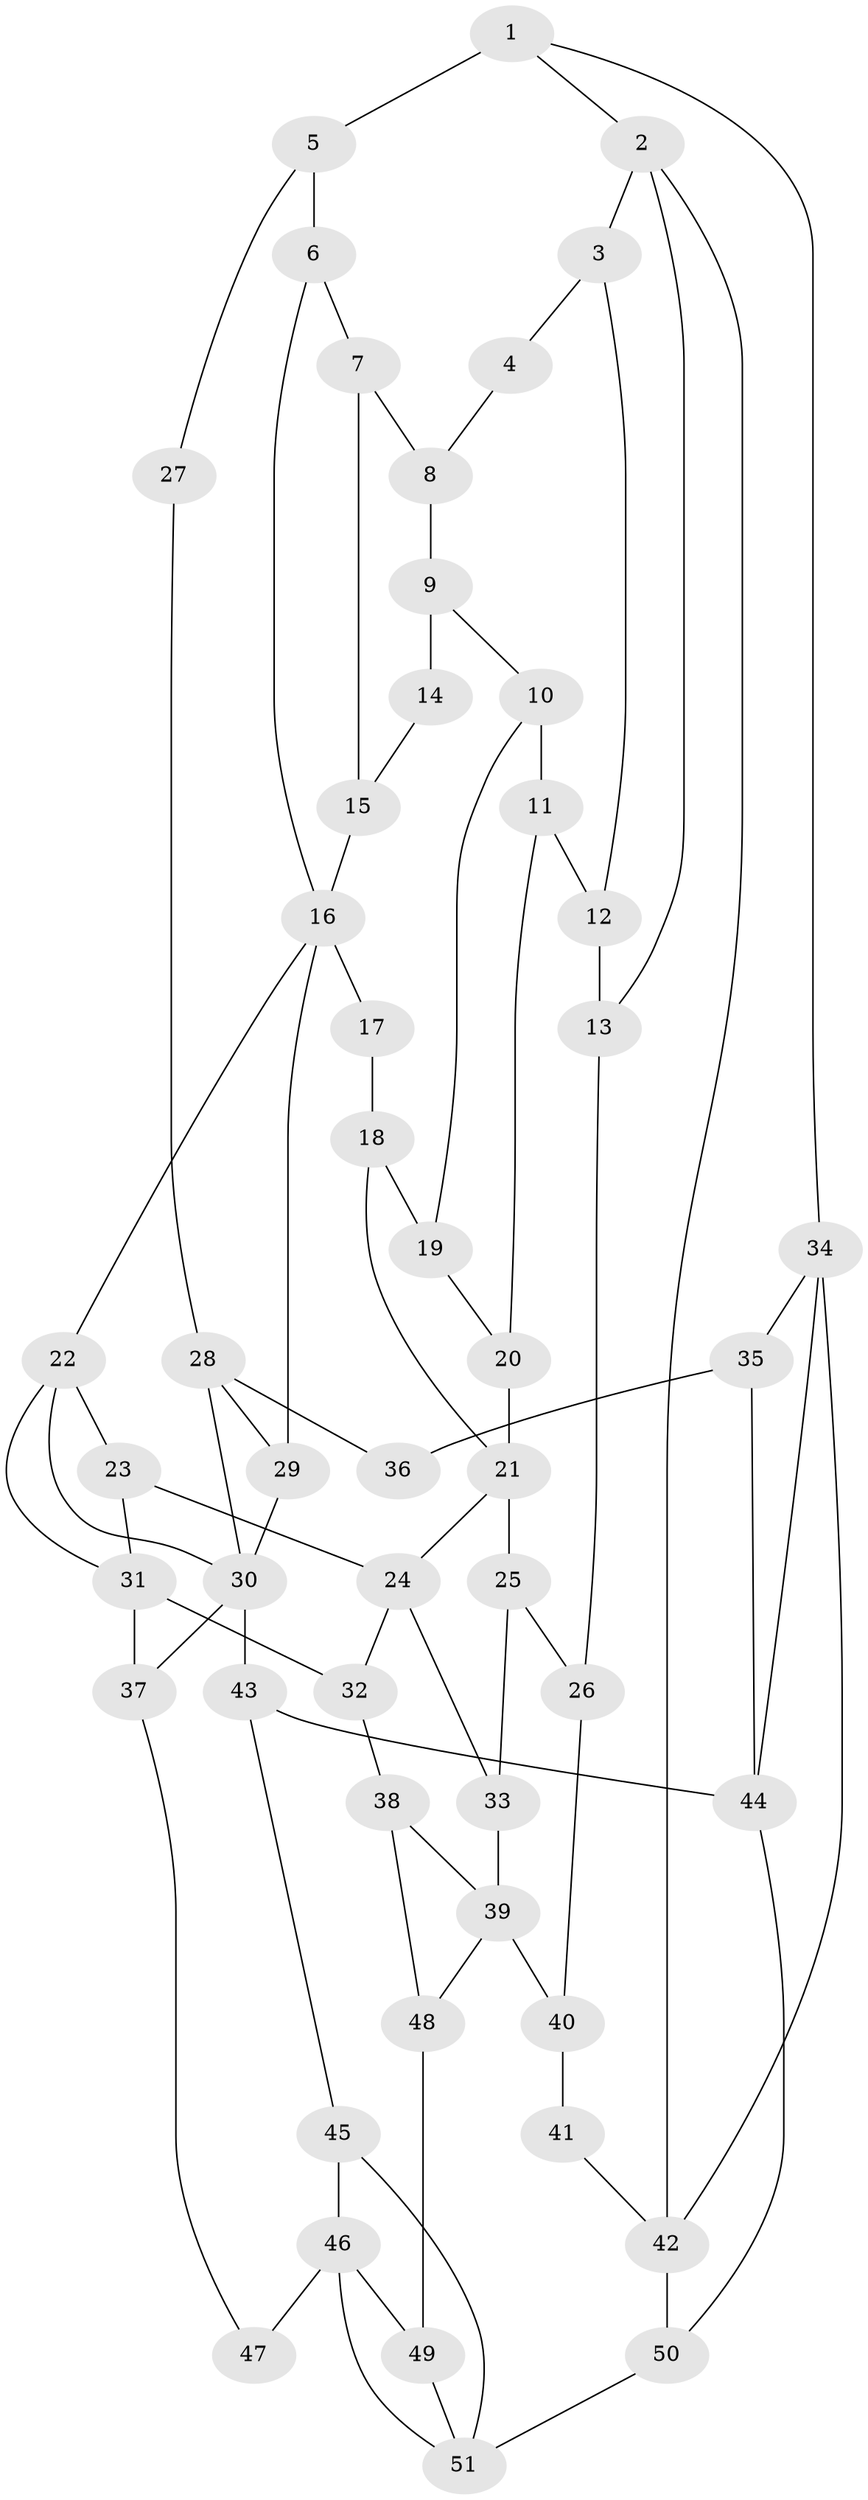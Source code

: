 // original degree distribution, {3: 0.0196078431372549, 6: 0.22549019607843138, 4: 0.24509803921568626, 5: 0.5098039215686274}
// Generated by graph-tools (version 1.1) at 2025/54/03/04/25 22:54:46]
// undirected, 51 vertices, 81 edges
graph export_dot {
  node [color=gray90,style=filled];
  1;
  2;
  3;
  4;
  5;
  6;
  7;
  8;
  9;
  10;
  11;
  12;
  13;
  14;
  15;
  16;
  17;
  18;
  19;
  20;
  21;
  22;
  23;
  24;
  25;
  26;
  27;
  28;
  29;
  30;
  31;
  32;
  33;
  34;
  35;
  36;
  37;
  38;
  39;
  40;
  41;
  42;
  43;
  44;
  45;
  46;
  47;
  48;
  49;
  50;
  51;
  1 -- 2 [weight=1.0];
  1 -- 5 [weight=2.0];
  1 -- 34 [weight=1.0];
  2 -- 3 [weight=1.0];
  2 -- 13 [weight=1.0];
  2 -- 42 [weight=1.0];
  3 -- 4 [weight=1.0];
  3 -- 12 [weight=1.0];
  4 -- 8 [weight=1.0];
  5 -- 6 [weight=2.0];
  5 -- 27 [weight=2.0];
  6 -- 7 [weight=1.0];
  6 -- 16 [weight=1.0];
  7 -- 8 [weight=1.0];
  7 -- 15 [weight=1.0];
  8 -- 9 [weight=1.0];
  9 -- 10 [weight=1.0];
  9 -- 14 [weight=2.0];
  10 -- 11 [weight=1.0];
  10 -- 19 [weight=1.0];
  11 -- 12 [weight=4.0];
  11 -- 20 [weight=1.0];
  12 -- 13 [weight=1.0];
  13 -- 26 [weight=1.0];
  14 -- 15 [weight=1.0];
  15 -- 16 [weight=1.0];
  16 -- 17 [weight=2.0];
  16 -- 22 [weight=1.0];
  16 -- 29 [weight=1.0];
  17 -- 18 [weight=1.0];
  18 -- 19 [weight=1.0];
  18 -- 21 [weight=1.0];
  19 -- 20 [weight=1.0];
  20 -- 21 [weight=1.0];
  21 -- 24 [weight=2.0];
  21 -- 25 [weight=2.0];
  22 -- 23 [weight=1.0];
  22 -- 30 [weight=1.0];
  22 -- 31 [weight=1.0];
  23 -- 24 [weight=1.0];
  23 -- 31 [weight=1.0];
  24 -- 32 [weight=1.0];
  24 -- 33 [weight=1.0];
  25 -- 26 [weight=1.0];
  25 -- 33 [weight=1.0];
  26 -- 40 [weight=1.0];
  27 -- 28 [weight=2.0];
  28 -- 29 [weight=1.0];
  28 -- 30 [weight=1.0];
  28 -- 36 [weight=2.0];
  29 -- 30 [weight=1.0];
  30 -- 37 [weight=1.0];
  30 -- 43 [weight=2.0];
  31 -- 32 [weight=2.0];
  31 -- 37 [weight=2.0];
  32 -- 38 [weight=1.0];
  33 -- 39 [weight=2.0];
  34 -- 35 [weight=1.0];
  34 -- 42 [weight=1.0];
  34 -- 44 [weight=1.0];
  35 -- 36 [weight=1.0];
  35 -- 44 [weight=1.0];
  37 -- 47 [weight=1.0];
  38 -- 39 [weight=1.0];
  38 -- 48 [weight=1.0];
  39 -- 40 [weight=2.0];
  39 -- 48 [weight=1.0];
  40 -- 41 [weight=2.0];
  41 -- 42 [weight=1.0];
  42 -- 50 [weight=1.0];
  43 -- 44 [weight=2.0];
  43 -- 45 [weight=1.0];
  44 -- 50 [weight=2.0];
  45 -- 46 [weight=1.0];
  45 -- 51 [weight=1.0];
  46 -- 47 [weight=2.0];
  46 -- 49 [weight=1.0];
  46 -- 51 [weight=2.0];
  48 -- 49 [weight=1.0];
  49 -- 51 [weight=1.0];
  50 -- 51 [weight=2.0];
}
